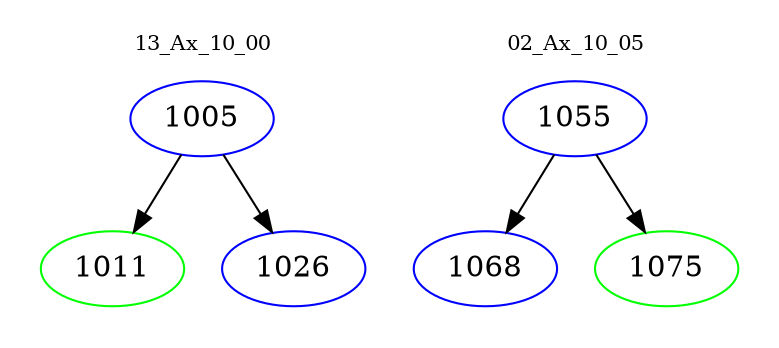 digraph{
subgraph cluster_0 {
color = white
label = "13_Ax_10_00";
fontsize=10;
T0_1005 [label="1005", color="blue"]
T0_1005 -> T0_1011 [color="black"]
T0_1011 [label="1011", color="green"]
T0_1005 -> T0_1026 [color="black"]
T0_1026 [label="1026", color="blue"]
}
subgraph cluster_1 {
color = white
label = "02_Ax_10_05";
fontsize=10;
T1_1055 [label="1055", color="blue"]
T1_1055 -> T1_1068 [color="black"]
T1_1068 [label="1068", color="blue"]
T1_1055 -> T1_1075 [color="black"]
T1_1075 [label="1075", color="green"]
}
}
